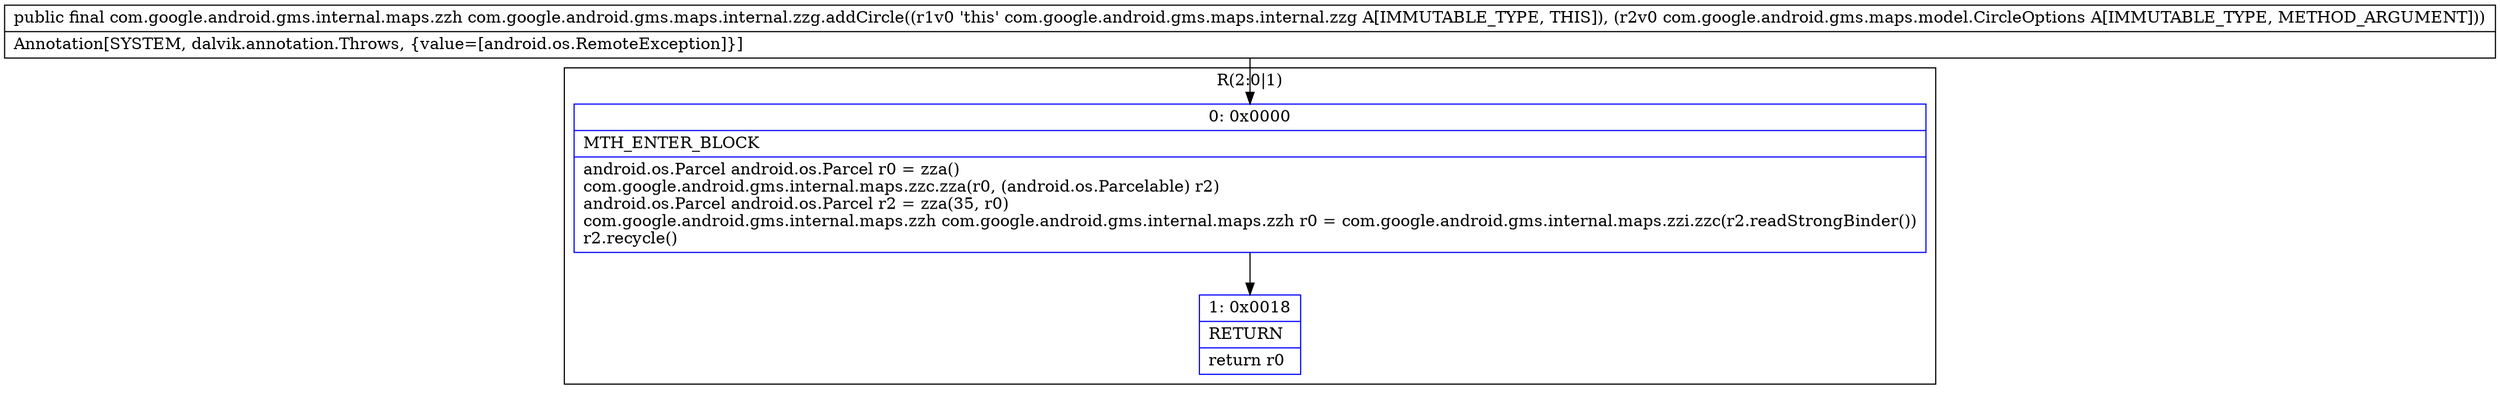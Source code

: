 digraph "CFG forcom.google.android.gms.maps.internal.zzg.addCircle(Lcom\/google\/android\/gms\/maps\/model\/CircleOptions;)Lcom\/google\/android\/gms\/internal\/maps\/zzh;" {
subgraph cluster_Region_194575406 {
label = "R(2:0|1)";
node [shape=record,color=blue];
Node_0 [shape=record,label="{0\:\ 0x0000|MTH_ENTER_BLOCK\l|android.os.Parcel android.os.Parcel r0 = zza()\lcom.google.android.gms.internal.maps.zzc.zza(r0, (android.os.Parcelable) r2)\landroid.os.Parcel android.os.Parcel r2 = zza(35, r0)\lcom.google.android.gms.internal.maps.zzh com.google.android.gms.internal.maps.zzh r0 = com.google.android.gms.internal.maps.zzi.zzc(r2.readStrongBinder())\lr2.recycle()\l}"];
Node_1 [shape=record,label="{1\:\ 0x0018|RETURN\l|return r0\l}"];
}
MethodNode[shape=record,label="{public final com.google.android.gms.internal.maps.zzh com.google.android.gms.maps.internal.zzg.addCircle((r1v0 'this' com.google.android.gms.maps.internal.zzg A[IMMUTABLE_TYPE, THIS]), (r2v0 com.google.android.gms.maps.model.CircleOptions A[IMMUTABLE_TYPE, METHOD_ARGUMENT]))  | Annotation[SYSTEM, dalvik.annotation.Throws, \{value=[android.os.RemoteException]\}]\l}"];
MethodNode -> Node_0;
Node_0 -> Node_1;
}

